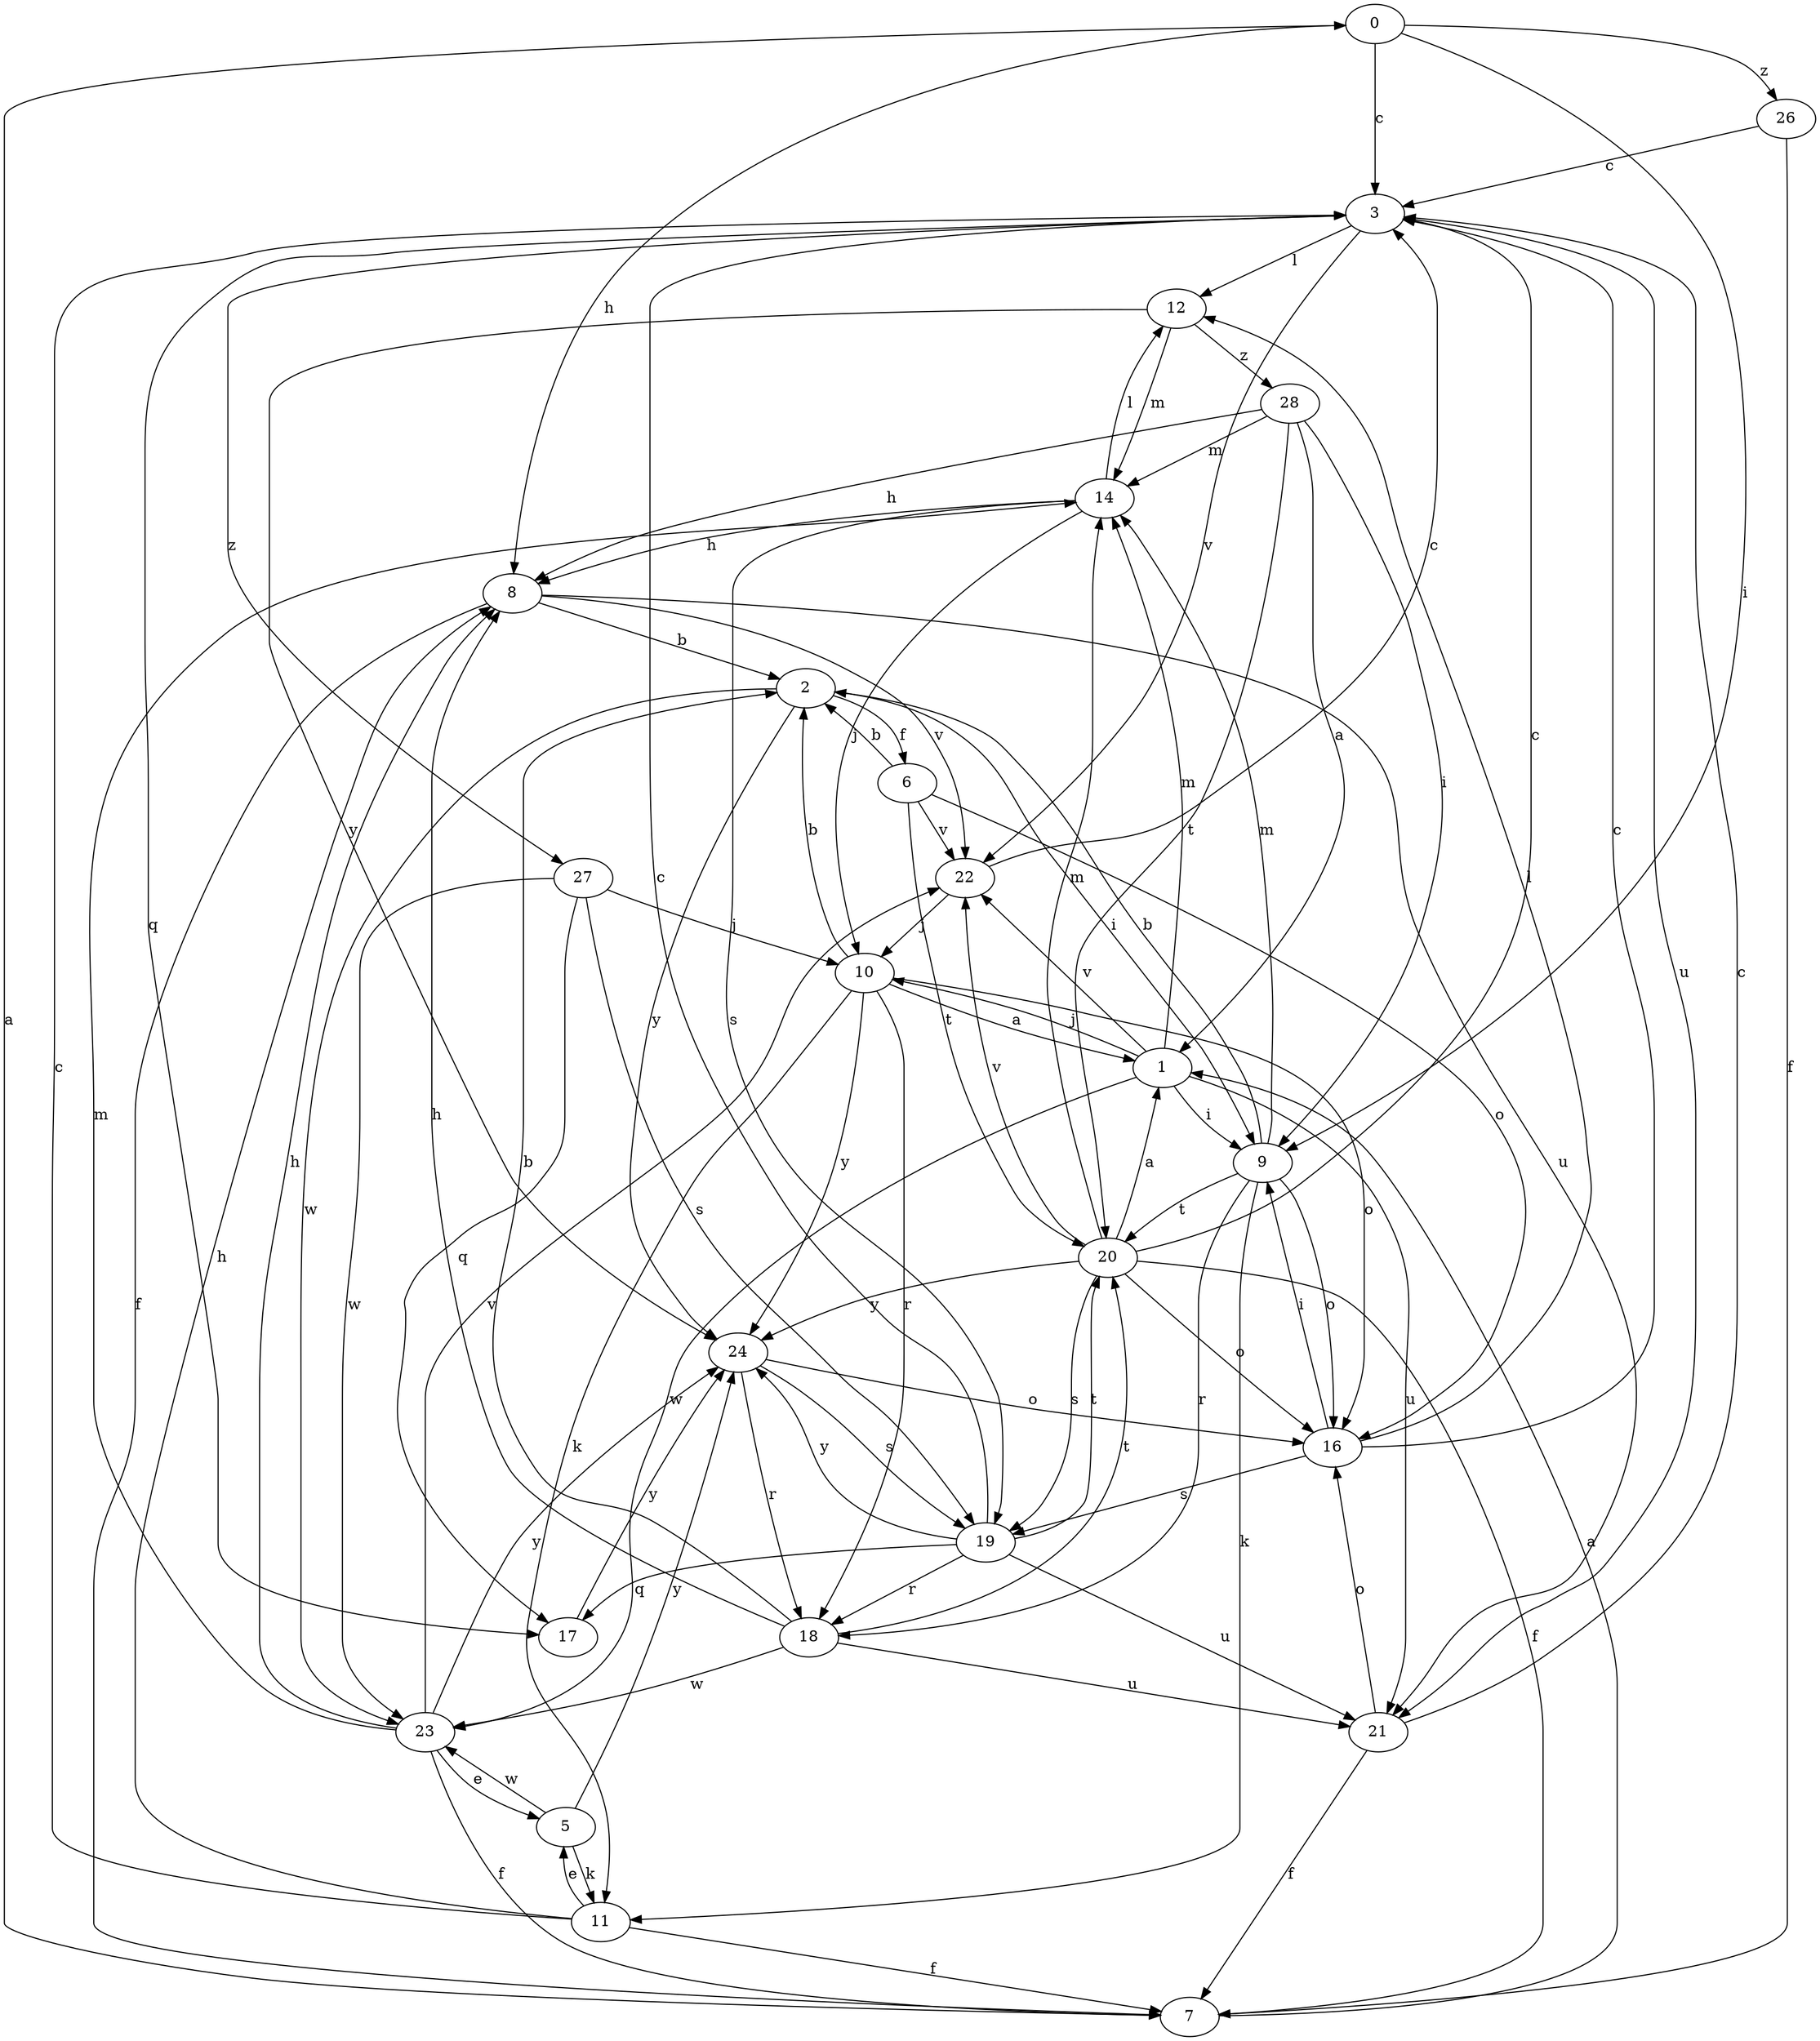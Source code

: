 strict digraph  {
0;
1;
2;
3;
5;
6;
7;
8;
9;
10;
11;
12;
14;
16;
17;
18;
19;
20;
21;
22;
23;
24;
26;
27;
28;
0 -> 3  [label=c];
0 -> 8  [label=h];
0 -> 9  [label=i];
0 -> 26  [label=z];
1 -> 9  [label=i];
1 -> 10  [label=j];
1 -> 14  [label=m];
1 -> 21  [label=u];
1 -> 22  [label=v];
1 -> 23  [label=w];
2 -> 6  [label=f];
2 -> 9  [label=i];
2 -> 23  [label=w];
2 -> 24  [label=y];
3 -> 12  [label=l];
3 -> 17  [label=q];
3 -> 21  [label=u];
3 -> 22  [label=v];
3 -> 27  [label=z];
5 -> 11  [label=k];
5 -> 23  [label=w];
5 -> 24  [label=y];
6 -> 2  [label=b];
6 -> 16  [label=o];
6 -> 20  [label=t];
6 -> 22  [label=v];
7 -> 0  [label=a];
7 -> 1  [label=a];
8 -> 2  [label=b];
8 -> 7  [label=f];
8 -> 21  [label=u];
8 -> 22  [label=v];
9 -> 2  [label=b];
9 -> 11  [label=k];
9 -> 14  [label=m];
9 -> 16  [label=o];
9 -> 18  [label=r];
9 -> 20  [label=t];
10 -> 1  [label=a];
10 -> 2  [label=b];
10 -> 11  [label=k];
10 -> 16  [label=o];
10 -> 18  [label=r];
10 -> 24  [label=y];
11 -> 3  [label=c];
11 -> 5  [label=e];
11 -> 7  [label=f];
11 -> 8  [label=h];
12 -> 14  [label=m];
12 -> 24  [label=y];
12 -> 28  [label=z];
14 -> 8  [label=h];
14 -> 10  [label=j];
14 -> 12  [label=l];
14 -> 19  [label=s];
16 -> 3  [label=c];
16 -> 9  [label=i];
16 -> 12  [label=l];
16 -> 19  [label=s];
17 -> 24  [label=y];
18 -> 2  [label=b];
18 -> 8  [label=h];
18 -> 20  [label=t];
18 -> 21  [label=u];
18 -> 23  [label=w];
19 -> 3  [label=c];
19 -> 17  [label=q];
19 -> 18  [label=r];
19 -> 20  [label=t];
19 -> 21  [label=u];
19 -> 24  [label=y];
20 -> 1  [label=a];
20 -> 3  [label=c];
20 -> 7  [label=f];
20 -> 14  [label=m];
20 -> 16  [label=o];
20 -> 19  [label=s];
20 -> 22  [label=v];
20 -> 24  [label=y];
21 -> 3  [label=c];
21 -> 7  [label=f];
21 -> 16  [label=o];
22 -> 3  [label=c];
22 -> 10  [label=j];
23 -> 5  [label=e];
23 -> 7  [label=f];
23 -> 8  [label=h];
23 -> 14  [label=m];
23 -> 22  [label=v];
23 -> 24  [label=y];
24 -> 16  [label=o];
24 -> 18  [label=r];
24 -> 19  [label=s];
26 -> 3  [label=c];
26 -> 7  [label=f];
27 -> 10  [label=j];
27 -> 17  [label=q];
27 -> 19  [label=s];
27 -> 23  [label=w];
28 -> 1  [label=a];
28 -> 8  [label=h];
28 -> 9  [label=i];
28 -> 14  [label=m];
28 -> 20  [label=t];
}
